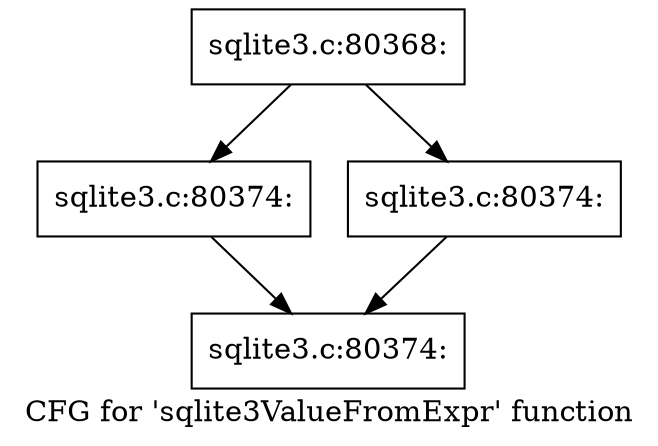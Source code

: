 digraph "CFG for 'sqlite3ValueFromExpr' function" {
	label="CFG for 'sqlite3ValueFromExpr' function";

	Node0x55c0f8822c80 [shape=record,label="{sqlite3.c:80368:}"];
	Node0x55c0f8822c80 -> Node0x55c0f8826630;
	Node0x55c0f8822c80 -> Node0x55c0f8826680;
	Node0x55c0f8826630 [shape=record,label="{sqlite3.c:80374:}"];
	Node0x55c0f8826630 -> Node0x55c0f88266d0;
	Node0x55c0f8826680 [shape=record,label="{sqlite3.c:80374:}"];
	Node0x55c0f8826680 -> Node0x55c0f88266d0;
	Node0x55c0f88266d0 [shape=record,label="{sqlite3.c:80374:}"];
}
